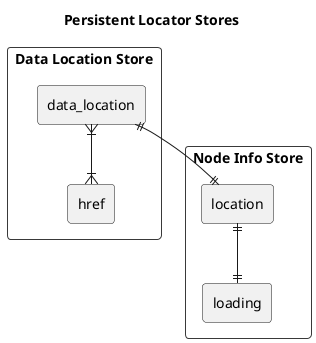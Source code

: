 @startuml

!theme mars
skinparam BackgroundColor transparent
skinparam componentStyle rectangle

title Persistent Locator Stores

component "Data Location Store" as DS {
    component href { 
    }
    component data_location {
    }
}
data_location }|--|{ href

component "Node Info Store" as NS {
    component location {
    }
    component loading {
    }
}
location ||--|| loading


data_location ||--|| location

@enduml
